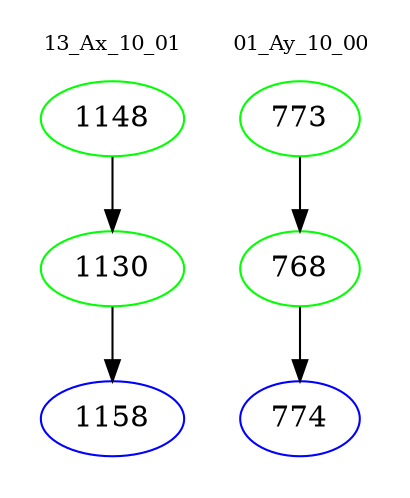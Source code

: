 digraph{
subgraph cluster_0 {
color = white
label = "13_Ax_10_01";
fontsize=10;
T0_1148 [label="1148", color="green"]
T0_1148 -> T0_1130 [color="black"]
T0_1130 [label="1130", color="green"]
T0_1130 -> T0_1158 [color="black"]
T0_1158 [label="1158", color="blue"]
}
subgraph cluster_1 {
color = white
label = "01_Ay_10_00";
fontsize=10;
T1_773 [label="773", color="green"]
T1_773 -> T1_768 [color="black"]
T1_768 [label="768", color="green"]
T1_768 -> T1_774 [color="black"]
T1_774 [label="774", color="blue"]
}
}
